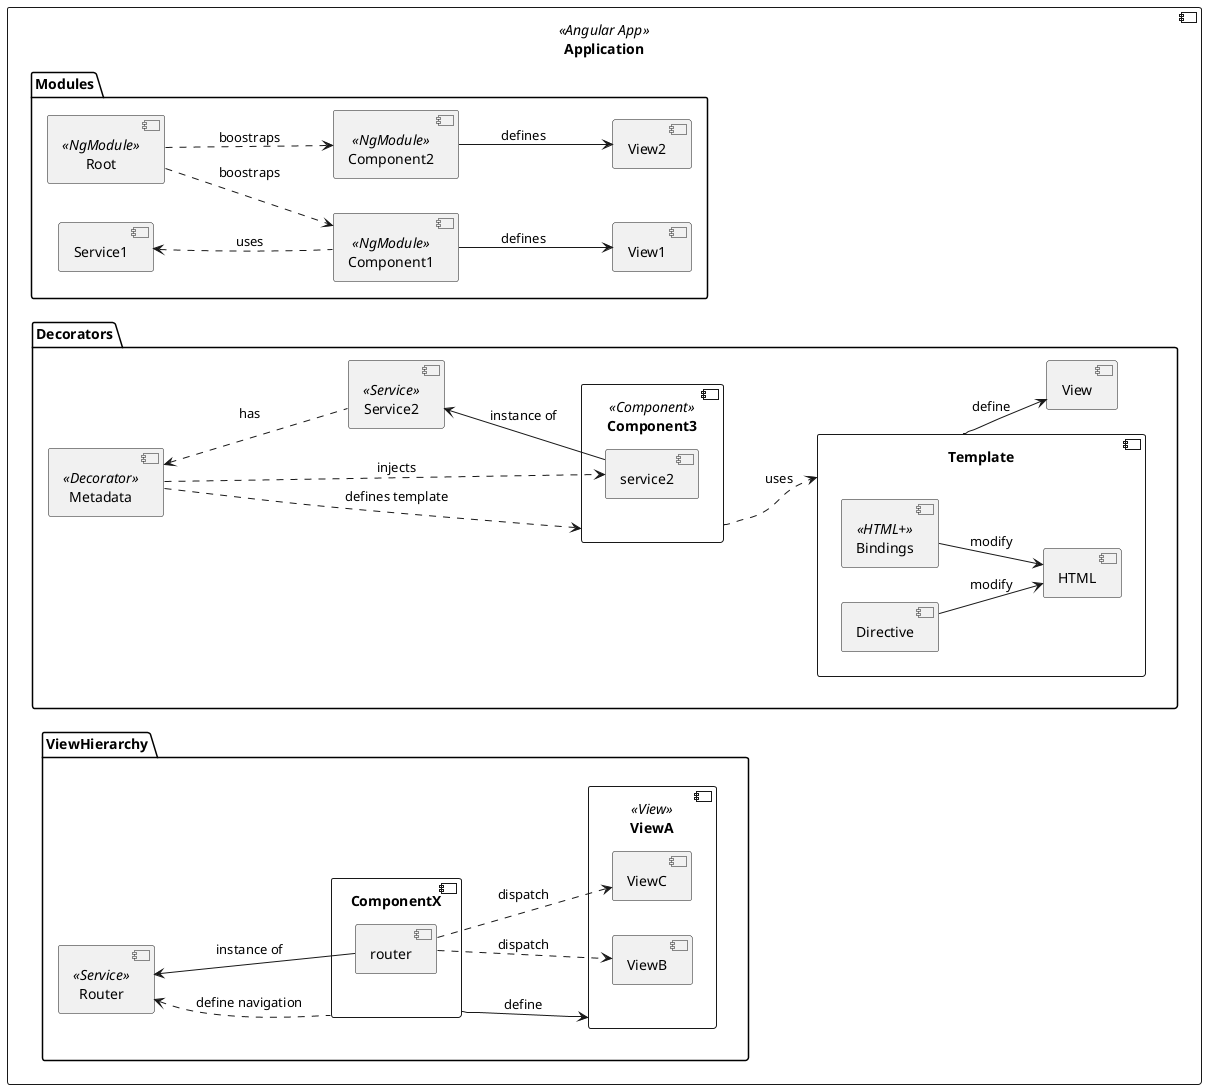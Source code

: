 @startuml

left to right direction

component Application <<Angular App>> {

	package Modules {
		[Root] <<NgModule>>

		[Component1] <<NgModule>>
		[Component1] --> [View1]: defines

		[Component2] <<NgModule>>
		[Component2] --> [View2]: defines

		[Root] ..> [Component1]: boostraps
		[Root] ..> [Component2]: boostraps

		[Service1] <.. [Component1]: uses
	}

	package Decorators {
		[Metadata] <<Decorator>>

		component Component3 <<Component>> {
			[service2]
		}

		[Metadata] ..> Component3: defines template

		component Service2 <<Service>>
		[Service2] <-- [service2]: instance of
		[Metadata] <.. Service2: has
		[Metadata] ..> [service2]: injects

		Component3 ..> [Template]: uses

		component Template {
			[HTML]
			[Directive] --> [HTML]: modify
			[Bindings] <<HTML+>>
			[Bindings] --> [HTML]: modify
		}
		Template --> [View]: define

	}

	package ViewHierarchy {
		component ComponentX {
			[router]
		}

		component ViewA <<View>> {
			[ViewB]
			[ViewC]
		}
		ComponentX --> ViewA: define

		[Router] <<Service>>
		[Router] <.. ComponentX: define navigation

		[Router] <-- [router]: instance of
		[router] ..> [ViewC]: dispatch
		[router] ..> [ViewB]: dispatch
	}
}



@enduml

